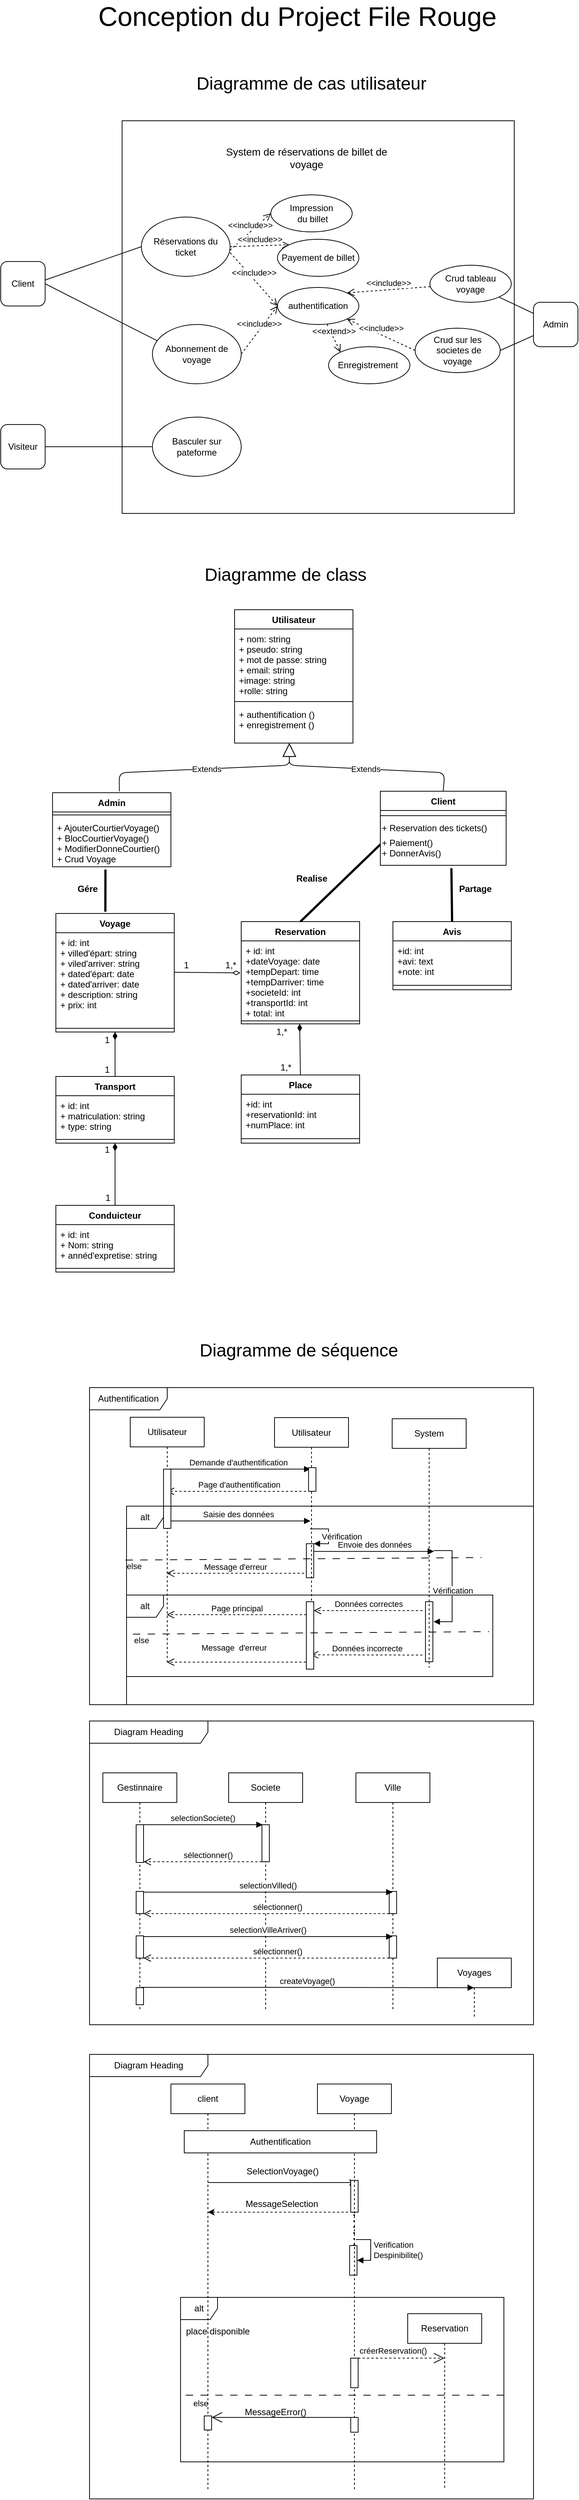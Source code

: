 <mxfile version="21.1.7" type="device">
  <diagram id="vD4YXvlGQnC4rVhfJNM1" name="Page-1">
    <mxGraphModel dx="934" dy="644" grid="1" gridSize="10" guides="1" tooltips="1" connect="1" arrows="1" fold="1" page="1" pageScale="1" pageWidth="827" pageHeight="1169" math="0" shadow="0">
      <root>
        <mxCell id="0" />
        <mxCell id="1" parent="0" />
        <mxCell id="p72SbJASozORFdpJKspv-1" value="" style="whiteSpace=wrap;html=1;aspect=fixed;" parent="1" vertex="1">
          <mxGeometry x="184" y="200" width="530" height="530" as="geometry" />
        </mxCell>
        <mxCell id="p72SbJASozORFdpJKspv-2" value="&lt;font style=&quot;font-size: 14px&quot;&gt;System de réservations de billet de voyage&lt;/font&gt;" style="text;html=1;strokeColor=none;fillColor=none;align=center;verticalAlign=middle;whiteSpace=wrap;rounded=0;" parent="1" vertex="1">
          <mxGeometry x="311.5" y="240" width="243" height="20" as="geometry" />
        </mxCell>
        <mxCell id="p72SbJASozORFdpJKspv-3" value="Client" style="rounded=1;whiteSpace=wrap;html=1;" parent="1" vertex="1">
          <mxGeometry x="20" y="390" width="60" height="60" as="geometry" />
        </mxCell>
        <mxCell id="p72SbJASozORFdpJKspv-6" value="" style="endArrow=none;html=1;entryX=0;entryY=0.5;entryDx=0;entryDy=0;" parent="1" target="p72SbJASozORFdpJKspv-10" edge="1">
          <mxGeometry width="50" height="50" relative="1" as="geometry">
            <mxPoint x="80" y="415" as="sourcePoint" />
            <mxPoint x="220" y="375" as="targetPoint" />
          </mxGeometry>
        </mxCell>
        <mxCell id="p72SbJASozORFdpJKspv-8" value="" style="endArrow=none;html=1;entryX=0.066;entryY=0.283;entryDx=0;entryDy=0;entryPerimeter=0;" parent="1" target="p72SbJASozORFdpJKspv-12" edge="1">
          <mxGeometry width="50" height="50" relative="1" as="geometry">
            <mxPoint x="80" y="420" as="sourcePoint" />
            <mxPoint x="220" y="605" as="targetPoint" />
          </mxGeometry>
        </mxCell>
        <mxCell id="p72SbJASozORFdpJKspv-10" value="Réservations du ticket" style="ellipse;whiteSpace=wrap;html=1;" parent="1" vertex="1">
          <mxGeometry x="210" y="330" width="120" height="80" as="geometry" />
        </mxCell>
        <mxCell id="p72SbJASozORFdpJKspv-12" value="Abonnement de voyage" style="ellipse;whiteSpace=wrap;html=1;" parent="1" vertex="1">
          <mxGeometry x="225" y="475" width="120" height="80" as="geometry" />
        </mxCell>
        <mxCell id="p72SbJASozORFdpJKspv-17" value="Impression&lt;br&gt;&amp;nbsp;du billet" style="ellipse;whiteSpace=wrap;html=1;" parent="1" vertex="1">
          <mxGeometry x="385" y="300" width="110" height="50" as="geometry" />
        </mxCell>
        <mxCell id="p72SbJASozORFdpJKspv-18" value="authentification" style="ellipse;whiteSpace=wrap;html=1;" parent="1" vertex="1">
          <mxGeometry x="394" y="425.0" width="110" height="50" as="geometry" />
        </mxCell>
        <mxCell id="p72SbJASozORFdpJKspv-20" value="Payement de billet" style="ellipse;whiteSpace=wrap;html=1;" parent="1" vertex="1">
          <mxGeometry x="394" y="360" width="110" height="50" as="geometry" />
        </mxCell>
        <mxCell id="p72SbJASozORFdpJKspv-21" value="&amp;lt;&amp;lt;include&amp;gt;&amp;gt;" style="html=1;verticalAlign=bottom;endArrow=open;dashed=1;endSize=8;entryX=0;entryY=0.5;entryDx=0;entryDy=0;exitX=0.998;exitY=0.561;exitDx=0;exitDy=0;exitPerimeter=0;" parent="1" source="p72SbJASozORFdpJKspv-10" target="p72SbJASozORFdpJKspv-17" edge="1">
          <mxGeometry relative="1" as="geometry">
            <mxPoint x="350" y="380" as="sourcePoint" />
            <mxPoint x="471.65" y="380.3" as="targetPoint" />
            <Array as="points" />
          </mxGeometry>
        </mxCell>
        <mxCell id="p72SbJASozORFdpJKspv-22" value="&amp;lt;&amp;lt;include&amp;gt;&amp;gt;" style="html=1;verticalAlign=bottom;endArrow=open;dashed=1;endSize=8;entryX=0;entryY=0;entryDx=0;entryDy=0;exitX=1;exitY=0.5;exitDx=0;exitDy=0;" parent="1" source="p72SbJASozORFdpJKspv-10" target="p72SbJASozORFdpJKspv-20" edge="1">
          <mxGeometry relative="1" as="geometry">
            <mxPoint x="360" y="390" as="sourcePoint" />
            <mxPoint x="481.65" y="390.3" as="targetPoint" />
            <Array as="points" />
          </mxGeometry>
        </mxCell>
        <mxCell id="p72SbJASozORFdpJKspv-25" value="Utilisateur" style="swimlane;fontStyle=1;align=center;verticalAlign=top;childLayout=stackLayout;horizontal=1;startSize=26;horizontalStack=0;resizeParent=1;resizeParentMax=0;resizeLast=0;collapsible=1;marginBottom=0;" parent="1" vertex="1">
          <mxGeometry x="336" y="860" width="160" height="180" as="geometry" />
        </mxCell>
        <mxCell id="p72SbJASozORFdpJKspv-26" value="+ nom: string&#xa;+ pseudo: string&#xa;+ mot de passe: string&#xa;+ email: string&#xa;+image: string&#xa;+rolle: string&#xa;" style="text;strokeColor=none;fillColor=none;align=left;verticalAlign=top;spacingLeft=4;spacingRight=4;overflow=hidden;rotatable=0;points=[[0,0.5],[1,0.5]];portConstraint=eastwest;" parent="p72SbJASozORFdpJKspv-25" vertex="1">
          <mxGeometry y="26" width="160" height="94" as="geometry" />
        </mxCell>
        <mxCell id="p72SbJASozORFdpJKspv-27" value="" style="line;strokeWidth=1;fillColor=none;align=left;verticalAlign=middle;spacingTop=-1;spacingLeft=3;spacingRight=3;rotatable=0;labelPosition=right;points=[];portConstraint=eastwest;" parent="p72SbJASozORFdpJKspv-25" vertex="1">
          <mxGeometry y="120" width="160" height="8" as="geometry" />
        </mxCell>
        <mxCell id="p72SbJASozORFdpJKspv-28" value="+ authentification ()&#xa;+ enregistrement ()" style="text;strokeColor=none;fillColor=none;align=left;verticalAlign=top;spacingLeft=4;spacingRight=4;overflow=hidden;rotatable=0;points=[[0,0.5],[1,0.5]];portConstraint=eastwest;" parent="p72SbJASozORFdpJKspv-25" vertex="1">
          <mxGeometry y="128" width="160" height="52" as="geometry" />
        </mxCell>
        <mxCell id="p72SbJASozORFdpJKspv-31" value="Client" style="swimlane;fontStyle=1;align=center;verticalAlign=top;childLayout=stackLayout;horizontal=1;startSize=26;horizontalStack=0;resizeParent=1;resizeParentMax=0;resizeLast=0;collapsible=1;marginBottom=0;" parent="1" vertex="1">
          <mxGeometry x="533" y="1105" width="170" height="100" as="geometry" />
        </mxCell>
        <mxCell id="p72SbJASozORFdpJKspv-33" value="" style="line;strokeWidth=1;fillColor=none;align=left;verticalAlign=middle;spacingTop=-1;spacingLeft=3;spacingRight=3;rotatable=0;labelPosition=right;points=[];portConstraint=eastwest;" parent="p72SbJASozORFdpJKspv-31" vertex="1">
          <mxGeometry y="26" width="170" height="14" as="geometry" />
        </mxCell>
        <mxCell id="p72SbJASozORFdpJKspv-34" value="+ Reservation des tickets()" style="text;html=1;resizable=0;points=[];autosize=1;align=left;verticalAlign=top;spacingTop=-4;" parent="p72SbJASozORFdpJKspv-31" vertex="1">
          <mxGeometry y="40" width="170" height="20" as="geometry" />
        </mxCell>
        <mxCell id="p72SbJASozORFdpJKspv-35" value="+ Paiement()&lt;br&gt;+ DonnerAvis()" style="text;html=1;resizable=0;points=[];autosize=1;align=left;verticalAlign=top;spacingTop=-4;" parent="p72SbJASozORFdpJKspv-31" vertex="1">
          <mxGeometry y="60" width="170" height="40" as="geometry" />
        </mxCell>
        <mxCell id="p72SbJASozORFdpJKspv-36" value="Extends" style="endArrow=block;endSize=16;endFill=0;html=1;exitX=0.5;exitY=0;exitDx=0;exitDy=0;" parent="1" source="p72SbJASozORFdpJKspv-31" edge="1">
          <mxGeometry width="160" relative="1" as="geometry">
            <mxPoint x="486.5" y="1080" as="sourcePoint" />
            <mxPoint x="410" y="1040" as="targetPoint" />
            <Array as="points">
              <mxPoint x="620" y="1080" />
              <mxPoint x="410" y="1070" />
            </Array>
          </mxGeometry>
        </mxCell>
        <mxCell id="p72SbJASozORFdpJKspv-39" value="Admin" style="swimlane;fontStyle=1;align=center;verticalAlign=top;childLayout=stackLayout;horizontal=1;startSize=26;horizontalStack=0;resizeParent=1;resizeParentMax=0;resizeLast=0;collapsible=1;marginBottom=0;" parent="1" vertex="1">
          <mxGeometry x="90" y="1107" width="160" height="100" as="geometry" />
        </mxCell>
        <mxCell id="p72SbJASozORFdpJKspv-40" value="" style="line;strokeWidth=1;fillColor=none;align=left;verticalAlign=middle;spacingTop=-1;spacingLeft=3;spacingRight=3;rotatable=0;labelPosition=right;points=[];portConstraint=eastwest;" parent="p72SbJASozORFdpJKspv-39" vertex="1">
          <mxGeometry y="26" width="160" height="8" as="geometry" />
        </mxCell>
        <mxCell id="p72SbJASozORFdpJKspv-41" value="+ AjouterCourtierVoyage()&#xa;+ BlocCourtierVoyage()&#xa;+ ModifierDonneCourtier()&#xa;+ Crud Voyage" style="text;strokeColor=none;fillColor=none;align=left;verticalAlign=top;spacingLeft=4;spacingRight=4;overflow=hidden;rotatable=0;points=[[0,0.5],[1,0.5]];portConstraint=eastwest;" parent="p72SbJASozORFdpJKspv-39" vertex="1">
          <mxGeometry y="34" width="160" height="66" as="geometry" />
        </mxCell>
        <mxCell id="p72SbJASozORFdpJKspv-42" value="Voyage" style="swimlane;fontStyle=1;align=center;verticalAlign=top;childLayout=stackLayout;horizontal=1;startSize=26;horizontalStack=0;resizeParent=1;resizeParentMax=0;resizeLast=0;collapsible=1;marginBottom=0;" parent="1" vertex="1">
          <mxGeometry x="94.5" y="1269.997" width="160" height="160" as="geometry" />
        </mxCell>
        <mxCell id="p72SbJASozORFdpJKspv-43" value="+ id: int&#xa;+ villed&#39;épart: string&#xa;+ viled&#39;arriver: string&#xa;+ dated&#39;épart: date&#xa;+ dated&#39;arriver: date&#xa;+ description: string&#xa;+ prix: int" style="text;strokeColor=none;fillColor=none;align=left;verticalAlign=top;spacingLeft=4;spacingRight=4;overflow=hidden;rotatable=0;points=[[0,0.5],[1,0.5]];portConstraint=eastwest;" parent="p72SbJASozORFdpJKspv-42" vertex="1">
          <mxGeometry y="26" width="160" height="124" as="geometry" />
        </mxCell>
        <mxCell id="p72SbJASozORFdpJKspv-44" value="" style="line;strokeWidth=1;fillColor=none;align=left;verticalAlign=middle;spacingTop=-1;spacingLeft=3;spacingRight=3;rotatable=0;labelPosition=right;points=[];portConstraint=eastwest;" parent="p72SbJASozORFdpJKspv-42" vertex="1">
          <mxGeometry y="150" width="160" height="10" as="geometry" />
        </mxCell>
        <mxCell id="p72SbJASozORFdpJKspv-46" value="Extends" style="endArrow=block;endSize=16;endFill=0;html=1;exitX=0.565;exitY=-0.017;exitDx=0;exitDy=0;exitPerimeter=0;" parent="1" source="p72SbJASozORFdpJKspv-39" edge="1">
          <mxGeometry width="160" relative="1" as="geometry">
            <mxPoint x="210" y="1109" as="sourcePoint" />
            <mxPoint x="410" y="1040" as="targetPoint" />
            <Array as="points">
              <mxPoint x="180" y="1080" />
              <mxPoint x="410" y="1070" />
            </Array>
          </mxGeometry>
        </mxCell>
        <mxCell id="p72SbJASozORFdpJKspv-55" value="Place" style="swimlane;fontStyle=1;align=center;verticalAlign=top;childLayout=stackLayout;horizontal=1;startSize=26;horizontalStack=0;resizeParent=1;resizeParentMax=0;resizeLast=0;collapsible=1;marginBottom=0;" parent="1" vertex="1">
          <mxGeometry x="345" y="1488" width="160" height="92" as="geometry" />
        </mxCell>
        <mxCell id="p72SbJASozORFdpJKspv-56" value="+id: int &#xa;+reservationId: int&#xa;+numPlace: int" style="text;strokeColor=none;fillColor=none;align=left;verticalAlign=top;spacingLeft=4;spacingRight=4;overflow=hidden;rotatable=0;points=[[0,0.5],[1,0.5]];portConstraint=eastwest;" parent="p72SbJASozORFdpJKspv-55" vertex="1">
          <mxGeometry y="26" width="160" height="54" as="geometry" />
        </mxCell>
        <mxCell id="p72SbJASozORFdpJKspv-57" value="" style="line;strokeWidth=1;fillColor=none;align=left;verticalAlign=middle;spacingTop=-1;spacingLeft=3;spacingRight=3;rotatable=0;labelPosition=right;points=[];portConstraint=eastwest;" parent="p72SbJASozORFdpJKspv-55" vertex="1">
          <mxGeometry y="80" width="160" height="12" as="geometry" />
        </mxCell>
        <mxCell id="p72SbJASozORFdpJKspv-59" value="Transport" style="swimlane;fontStyle=1;align=center;verticalAlign=top;childLayout=stackLayout;horizontal=1;startSize=26;horizontalStack=0;resizeParent=1;resizeParentMax=0;resizeLast=0;collapsible=1;marginBottom=0;" parent="1" vertex="1">
          <mxGeometry x="94.5" y="1489.997" width="160" height="90" as="geometry" />
        </mxCell>
        <mxCell id="p72SbJASozORFdpJKspv-60" value="+ id: int&#xa;+ matriculation: string&#xa;+ type: string" style="text;strokeColor=none;fillColor=none;align=left;verticalAlign=top;spacingLeft=4;spacingRight=4;overflow=hidden;rotatable=0;points=[[0,0.5],[1,0.5]];portConstraint=eastwest;" parent="p72SbJASozORFdpJKspv-59" vertex="1">
          <mxGeometry y="26" width="160" height="54" as="geometry" />
        </mxCell>
        <mxCell id="p72SbJASozORFdpJKspv-61" value="" style="line;strokeWidth=1;fillColor=none;align=left;verticalAlign=middle;spacingTop=-1;spacingLeft=3;spacingRight=3;rotatable=0;labelPosition=right;points=[];portConstraint=eastwest;" parent="p72SbJASozORFdpJKspv-59" vertex="1">
          <mxGeometry y="80" width="160" height="10" as="geometry" />
        </mxCell>
        <mxCell id="p72SbJASozORFdpJKspv-63" value="Conduicteur" style="swimlane;fontStyle=1;align=center;verticalAlign=top;childLayout=stackLayout;horizontal=1;startSize=26;horizontalStack=0;resizeParent=1;resizeParentMax=0;resizeLast=0;collapsible=1;marginBottom=0;" parent="1" vertex="1">
          <mxGeometry x="94.5" y="1663.997" width="160" height="90" as="geometry" />
        </mxCell>
        <mxCell id="p72SbJASozORFdpJKspv-64" value="+ id: int&#xa;+ Nom: string&#xa;+ annéd&#39;expretise: string" style="text;strokeColor=none;fillColor=none;align=left;verticalAlign=top;spacingLeft=4;spacingRight=4;overflow=hidden;rotatable=0;points=[[0,0.5],[1,0.5]];portConstraint=eastwest;" parent="p72SbJASozORFdpJKspv-63" vertex="1">
          <mxGeometry y="26" width="160" height="54" as="geometry" />
        </mxCell>
        <mxCell id="p72SbJASozORFdpJKspv-65" value="" style="line;strokeWidth=1;fillColor=none;align=left;verticalAlign=middle;spacingTop=-1;spacingLeft=3;spacingRight=3;rotatable=0;labelPosition=right;points=[];portConstraint=eastwest;" parent="p72SbJASozORFdpJKspv-63" vertex="1">
          <mxGeometry y="80" width="160" height="10" as="geometry" />
        </mxCell>
        <mxCell id="p72SbJASozORFdpJKspv-81" value="Demande d&#39;authentification" style="html=1;verticalAlign=bottom;endArrow=block;" parent="1" edge="1">
          <mxGeometry width="80" relative="1" as="geometry">
            <mxPoint x="244.324" y="2020" as="sourcePoint" />
            <mxPoint x="438.5" y="2020" as="targetPoint" />
          </mxGeometry>
        </mxCell>
        <mxCell id="p72SbJASozORFdpJKspv-82" value="Page d&#39;authentification" style="html=1;verticalAlign=bottom;endArrow=open;dashed=1;endSize=8;" parent="1" edge="1">
          <mxGeometry relative="1" as="geometry">
            <mxPoint x="438.5" y="2050" as="sourcePoint" />
            <mxPoint x="244.324" y="2050" as="targetPoint" />
          </mxGeometry>
        </mxCell>
        <mxCell id="p72SbJASozORFdpJKspv-83" value="Saisie des données" style="html=1;verticalAlign=bottom;endArrow=block;" parent="1" edge="1">
          <mxGeometry width="80" relative="1" as="geometry">
            <mxPoint x="244.324" y="2090" as="sourcePoint" />
            <mxPoint x="438.5" y="2090" as="targetPoint" />
          </mxGeometry>
        </mxCell>
        <mxCell id="p72SbJASozORFdpJKspv-84" value="" style="html=1;points=[];perimeter=orthogonalPerimeter;" parent="1" vertex="1">
          <mxGeometry x="433" y="2120.667" width="10" height="46" as="geometry" />
        </mxCell>
        <mxCell id="p72SbJASozORFdpJKspv-85" value="Vérification" style="edgeStyle=orthogonalEdgeStyle;html=1;align=left;spacingLeft=2;endArrow=block;rounded=0;entryX=1;entryY=0;" parent="1" target="p72SbJASozORFdpJKspv-84" edge="1">
          <mxGeometry x="0.077" y="-13" relative="1" as="geometry">
            <mxPoint x="438" y="2100.667" as="sourcePoint" />
            <Array as="points">
              <mxPoint x="463" y="2100.667" />
            </Array>
            <mxPoint as="offset" />
          </mxGeometry>
        </mxCell>
        <mxCell id="p72SbJASozORFdpJKspv-86" value="Message d&#39;erreur" style="html=1;verticalAlign=bottom;endArrow=open;dashed=1;endSize=8;" parent="1" edge="1">
          <mxGeometry relative="1" as="geometry">
            <mxPoint x="430" y="2160.667" as="sourcePoint" />
            <mxPoint x="244.324" y="2160.667" as="targetPoint" />
            <Array as="points" />
          </mxGeometry>
        </mxCell>
        <mxCell id="p72SbJASozORFdpJKspv-87" value="Envoie des données" style="html=1;verticalAlign=bottom;endArrow=block;exitX=1;exitY=0.385;exitDx=0;exitDy=0;exitPerimeter=0;" parent="1" edge="1">
          <mxGeometry width="80" relative="1" as="geometry">
            <mxPoint x="443" y="2131.067" as="sourcePoint" />
            <mxPoint x="605.5" y="2131.067" as="targetPoint" />
          </mxGeometry>
        </mxCell>
        <mxCell id="p72SbJASozORFdpJKspv-88" value="" style="html=1;points=[];perimeter=orthogonalPerimeter;" parent="1" vertex="1">
          <mxGeometry x="594" y="2199" width="10" height="81" as="geometry" />
        </mxCell>
        <mxCell id="p72SbJASozORFdpJKspv-89" value="Vérification" style="edgeStyle=orthogonalEdgeStyle;html=1;align=left;spacingLeft=2;endArrow=block;rounded=0;" parent="1" edge="1">
          <mxGeometry x="0.077" y="-30" relative="1" as="geometry">
            <mxPoint x="605" y="2130" as="sourcePoint" />
            <Array as="points">
              <mxPoint x="630" y="2130" />
              <mxPoint x="630" y="2226" />
            </Array>
            <mxPoint as="offset" />
            <mxPoint x="605" y="2226" as="targetPoint" />
          </mxGeometry>
        </mxCell>
        <mxCell id="p72SbJASozORFdpJKspv-90" value="Données correctes" style="html=1;verticalAlign=bottom;endArrow=open;dashed=1;endSize=8;" parent="1" edge="1">
          <mxGeometry relative="1" as="geometry">
            <mxPoint x="590" y="2211" as="sourcePoint" />
            <mxPoint x="443" y="2211" as="targetPoint" />
          </mxGeometry>
        </mxCell>
        <mxCell id="p72SbJASozORFdpJKspv-91" value="Page principal" style="html=1;verticalAlign=bottom;endArrow=open;dashed=1;endSize=8;" parent="1" edge="1" source="jwdaR9t417vE0gPBqMEC-103">
          <mxGeometry relative="1" as="geometry">
            <mxPoint x="432.5" y="2171.667" as="sourcePoint" />
            <mxPoint x="244.324" y="2216.5" as="targetPoint" />
          </mxGeometry>
        </mxCell>
        <mxCell id="p72SbJASozORFdpJKspv-92" value="Données incorrecte&lt;span style=&quot;font-family: &amp;#34;helvetica&amp;#34; , &amp;#34;arial&amp;#34; , sans-serif ; font-size: 0px ; background-color: rgb(248 , 249 , 250)&quot;&gt;%3CmxGraphModel%3E%3Croot%3E%3CmxCell%20id%3D%220%22%2F%3E%3CmxCell%20id%3D%221%22%20parent%3D%220%22%2F%3E%3CmxCell%20id%3D%222%22%20value%3D%22Page%20principal%22%20style%3D%22html%3D1%3BverticalAlign%3Dbottom%3BendArrow%3Dopen%3Bdashed%3D1%3BendSize%3D8%3B%22%20edge%3D%221%22%20parent%3D%221%22%3E%3CmxGeometry%20relative%3D%221%22%20as%3D%22geometry%22%3E%3CmxPoint%20x%3D%22592.5%22%20y%3D%222041%22%20as%3D%22sourcePoint%22%2F%3E%3CmxPoint%20x%3D%22423%22%20y%3D%222041%22%20as%3D%22targetPoint%22%2F%3E%3C%2FmxGeometry%3E%3C%2FmxCell%3E%3C%2Froot%3E%3C%2FmxGraphModel%3E&lt;/span&gt;" style="html=1;verticalAlign=bottom;endArrow=open;dashed=1;endSize=8;" parent="1" edge="1">
          <mxGeometry relative="1" as="geometry">
            <mxPoint x="590" y="2271" as="sourcePoint" />
            <mxPoint x="439" y="2270.667" as="targetPoint" />
          </mxGeometry>
        </mxCell>
        <mxCell id="p72SbJASozORFdpJKspv-93" value="Message&amp;nbsp; d&#39;erreur" style="html=1;verticalAlign=bottom;endArrow=open;dashed=1;endSize=8;" parent="1" edge="1">
          <mxGeometry x="0.064" y="-11" relative="1" as="geometry">
            <mxPoint x="438.5" y="2280.5" as="sourcePoint" />
            <mxPoint x="244.324" y="2280.5" as="targetPoint" />
            <mxPoint as="offset" />
          </mxGeometry>
        </mxCell>
        <mxCell id="p72SbJASozORFdpJKspv-96" value="&lt;span style=&quot;font-size: 24px&quot;&gt;Diagramme de séquence&lt;/span&gt;" style="text;html=1;strokeColor=none;fillColor=none;align=center;verticalAlign=middle;whiteSpace=wrap;rounded=0;" parent="1" vertex="1">
          <mxGeometry x="273" y="1850" width="300" height="20" as="geometry" />
        </mxCell>
        <mxCell id="p72SbJASozORFdpJKspv-220" value="&lt;span style=&quot;font-size: 24px&quot;&gt;Diagramme de class&lt;/span&gt;" style="text;html=1;strokeColor=none;fillColor=none;align=center;verticalAlign=middle;whiteSpace=wrap;rounded=0;" parent="1" vertex="1">
          <mxGeometry x="254.5" y="803" width="300" height="20" as="geometry" />
        </mxCell>
        <mxCell id="L2QVv0jPvLCcrcslIaLG-2" value="Admin" style="rounded=1;whiteSpace=wrap;html=1;" parent="1" vertex="1">
          <mxGeometry x="740" y="445" width="60" height="60" as="geometry" />
        </mxCell>
        <mxCell id="L2QVv0jPvLCcrcslIaLG-3" value="Crud tableau voyage" style="ellipse;whiteSpace=wrap;html=1;" parent="1" vertex="1">
          <mxGeometry x="600" y="395.0" width="110" height="50" as="geometry" />
        </mxCell>
        <mxCell id="L2QVv0jPvLCcrcslIaLG-4" value="&lt;font style=&quot;font-size: 36px&quot;&gt;&amp;nbsp;Conception du Project File Rouge&lt;/font&gt;" style="text;html=1;strokeColor=none;fillColor=none;align=center;verticalAlign=middle;whiteSpace=wrap;rounded=0;" parent="1" vertex="1">
          <mxGeometry x="76" y="49" width="680" height="20" as="geometry" />
        </mxCell>
        <mxCell id="L2QVv0jPvLCcrcslIaLG-5" value="&amp;lt;&amp;lt;include&amp;gt;&amp;gt;" style="html=1;verticalAlign=bottom;endArrow=open;dashed=1;endSize=8;entryX=0;entryY=0.5;entryDx=0;entryDy=0;exitX=1;exitY=0.6;exitDx=0;exitDy=0;exitPerimeter=0;" parent="1" source="p72SbJASozORFdpJKspv-10" target="p72SbJASozORFdpJKspv-18" edge="1">
          <mxGeometry relative="1" as="geometry">
            <mxPoint x="350" y="499.96" as="sourcePoint" />
            <mxPoint x="551.65" y="470.26" as="targetPoint" />
            <Array as="points" />
          </mxGeometry>
        </mxCell>
        <mxCell id="L2QVv0jPvLCcrcslIaLG-7" value="&amp;lt;&amp;lt;include&amp;gt;&amp;gt;" style="html=1;verticalAlign=bottom;endArrow=open;dashed=1;endSize=8;entryX=0;entryY=0.5;entryDx=0;entryDy=0;exitX=1;exitY=0.5;exitDx=0;exitDy=0;" parent="1" source="p72SbJASozORFdpJKspv-12" target="p72SbJASozORFdpJKspv-18" edge="1">
          <mxGeometry relative="1" as="geometry">
            <mxPoint x="350" y="499.96" as="sourcePoint" />
            <mxPoint x="572.65" y="440.26" as="targetPoint" />
            <Array as="points" />
          </mxGeometry>
        </mxCell>
        <mxCell id="L2QVv0jPvLCcrcslIaLG-9" value="" style="endArrow=none;html=1;entryX=0;entryY=0.25;entryDx=0;entryDy=0;" parent="1" source="L2QVv0jPvLCcrcslIaLG-3" target="L2QVv0jPvLCcrcslIaLG-2" edge="1">
          <mxGeometry width="50" height="50" relative="1" as="geometry">
            <mxPoint x="660" y="550" as="sourcePoint" />
            <mxPoint x="745.34" y="468.02" as="targetPoint" />
          </mxGeometry>
        </mxCell>
        <mxCell id="L2QVv0jPvLCcrcslIaLG-10" value="&amp;lt;&amp;lt;include&amp;gt;&amp;gt;" style="html=1;verticalAlign=bottom;endArrow=open;dashed=1;endSize=8;entryX=1;entryY=0;entryDx=0;entryDy=0;" parent="1" source="L2QVv0jPvLCcrcslIaLG-3" target="p72SbJASozORFdpJKspv-18" edge="1">
          <mxGeometry relative="1" as="geometry">
            <mxPoint x="362.64" y="709.36" as="sourcePoint" />
            <mxPoint x="570" y="450" as="targetPoint" />
            <Array as="points" />
          </mxGeometry>
        </mxCell>
        <mxCell id="L2QVv0jPvLCcrcslIaLG-11" value="&lt;font style=&quot;font-size: 24px&quot;&gt;Diagramme de cas utilisateur&lt;/font&gt;" style="text;html=1;strokeColor=none;fillColor=none;align=center;verticalAlign=middle;whiteSpace=wrap;rounded=0;" parent="1" vertex="1">
          <mxGeometry x="263" y="140" width="354" height="20" as="geometry" />
        </mxCell>
        <mxCell id="L2QVv0jPvLCcrcslIaLG-13" value="1" style="text;html=1;strokeColor=none;fillColor=none;align=center;verticalAlign=middle;whiteSpace=wrap;rounded=0;" parent="1" vertex="1">
          <mxGeometry x="160" y="1644" width="10" height="20" as="geometry" />
        </mxCell>
        <mxCell id="L2QVv0jPvLCcrcslIaLG-14" value="1,*" style="text;html=1;strokeColor=none;fillColor=none;align=center;verticalAlign=middle;whiteSpace=wrap;rounded=0;" parent="1" vertex="1">
          <mxGeometry x="394" y="1468" width="23" height="20" as="geometry" />
        </mxCell>
        <mxCell id="L2QVv0jPvLCcrcslIaLG-27" value="1,*" style="text;html=1;strokeColor=none;fillColor=none;align=center;verticalAlign=middle;whiteSpace=wrap;rounded=0;" parent="1" vertex="1">
          <mxGeometry x="386" y="1420" width="28" height="20" as="geometry" />
        </mxCell>
        <mxCell id="lHoa_XeJjpNChLUgxKGb-3" value="Reservation" style="swimlane;fontStyle=1;align=center;verticalAlign=top;childLayout=stackLayout;horizontal=1;startSize=26;horizontalStack=0;resizeParent=1;resizeParentMax=0;resizeLast=0;collapsible=1;marginBottom=0;" parent="1" vertex="1">
          <mxGeometry x="345" y="1281" width="160" height="138" as="geometry" />
        </mxCell>
        <mxCell id="lHoa_XeJjpNChLUgxKGb-4" value="+ id: int&#xa;+dateVoyage: date&#xa;+tempDepart: time&#xa;+tempDarriver: time&#xa;+societeId: int&#xa;+transportId: int&#xa;+ total: int&#xa;" style="text;strokeColor=none;fillColor=none;align=left;verticalAlign=top;spacingLeft=4;spacingRight=4;overflow=hidden;rotatable=0;points=[[0,0.5],[1,0.5]];portConstraint=eastwest;" parent="lHoa_XeJjpNChLUgxKGb-3" vertex="1">
          <mxGeometry y="26" width="160" height="104" as="geometry" />
        </mxCell>
        <mxCell id="lHoa_XeJjpNChLUgxKGb-5" value="" style="line;strokeWidth=1;fillColor=none;align=left;verticalAlign=middle;spacingTop=-1;spacingLeft=3;spacingRight=3;rotatable=0;labelPosition=right;points=[];portConstraint=eastwest;" parent="lHoa_XeJjpNChLUgxKGb-3" vertex="1">
          <mxGeometry y="130" width="160" height="8" as="geometry" />
        </mxCell>
        <mxCell id="J45KYEmB2-vXss5yR9Em-1" value="Visiteur" style="rounded=1;whiteSpace=wrap;html=1;" parent="1" vertex="1">
          <mxGeometry x="20" y="610" width="60" height="60" as="geometry" />
        </mxCell>
        <mxCell id="J45KYEmB2-vXss5yR9Em-2" value="Basculer sur pateforme" style="ellipse;whiteSpace=wrap;html=1;" parent="1" vertex="1">
          <mxGeometry x="225" y="600" width="120" height="80" as="geometry" />
        </mxCell>
        <mxCell id="J45KYEmB2-vXss5yR9Em-3" value="" style="endArrow=none;html=1;rounded=0;" parent="1" target="J45KYEmB2-vXss5yR9Em-2" edge="1">
          <mxGeometry width="50" height="50" relative="1" as="geometry">
            <mxPoint x="80" y="640" as="sourcePoint" />
            <mxPoint x="130" y="590" as="targetPoint" />
          </mxGeometry>
        </mxCell>
        <mxCell id="J45KYEmB2-vXss5yR9Em-4" value="Enregistrement&amp;nbsp;" style="ellipse;whiteSpace=wrap;html=1;" parent="1" vertex="1">
          <mxGeometry x="463" y="505.0" width="110" height="50" as="geometry" />
        </mxCell>
        <mxCell id="J45KYEmB2-vXss5yR9Em-5" value="&amp;lt;&amp;lt;extend&amp;gt;&amp;gt;" style="html=1;verticalAlign=bottom;endArrow=open;dashed=1;endSize=8;entryX=0;entryY=0;entryDx=0;entryDy=0;" parent="1" source="p72SbJASozORFdpJKspv-18" target="J45KYEmB2-vXss5yR9Em-4" edge="1">
          <mxGeometry relative="1" as="geometry">
            <mxPoint x="355" y="525" as="sourcePoint" />
            <mxPoint x="620" y="330" as="targetPoint" />
            <Array as="points" />
          </mxGeometry>
        </mxCell>
        <mxCell id="J45KYEmB2-vXss5yR9Em-6" value="Crud sur les&lt;br&gt;&amp;nbsp;societes de &lt;br&gt;voyage" style="ellipse;whiteSpace=wrap;html=1;" parent="1" vertex="1">
          <mxGeometry x="580" y="480" width="115" height="60" as="geometry" />
        </mxCell>
        <mxCell id="J45KYEmB2-vXss5yR9Em-8" value="" style="endArrow=none;html=1;rounded=0;entryX=0;entryY=0.75;entryDx=0;entryDy=0;exitX=1;exitY=0.5;exitDx=0;exitDy=0;" parent="1" source="J45KYEmB2-vXss5yR9Em-6" target="L2QVv0jPvLCcrcslIaLG-2" edge="1">
          <mxGeometry width="50" height="50" relative="1" as="geometry">
            <mxPoint x="690" y="520" as="sourcePoint" />
            <mxPoint x="740" y="470" as="targetPoint" />
          </mxGeometry>
        </mxCell>
        <mxCell id="J45KYEmB2-vXss5yR9Em-9" value="&amp;lt;&amp;lt;include&amp;gt;&amp;gt;" style="html=1;verticalAlign=bottom;endArrow=open;dashed=1;endSize=8;entryX=1;entryY=1;entryDx=0;entryDy=0;exitX=0;exitY=0.5;exitDx=0;exitDy=0;" parent="1" source="J45KYEmB2-vXss5yR9Em-6" target="p72SbJASozORFdpJKspv-18" edge="1">
          <mxGeometry relative="1" as="geometry">
            <mxPoint x="612" y="436" as="sourcePoint" />
            <mxPoint x="562" y="442" as="targetPoint" />
            <Array as="points" />
          </mxGeometry>
        </mxCell>
        <mxCell id="J45KYEmB2-vXss5yR9Em-16" value="Avis" style="swimlane;fontStyle=1;align=center;verticalAlign=top;childLayout=stackLayout;horizontal=1;startSize=26;horizontalStack=0;resizeParent=1;resizeParentMax=0;resizeLast=0;collapsible=1;marginBottom=0;" parent="1" vertex="1">
          <mxGeometry x="550" y="1281" width="160" height="92" as="geometry" />
        </mxCell>
        <mxCell id="J45KYEmB2-vXss5yR9Em-17" value="+id: int &#xa;+avi: text&#xa;+note: int" style="text;strokeColor=none;fillColor=none;align=left;verticalAlign=top;spacingLeft=4;spacingRight=4;overflow=hidden;rotatable=0;points=[[0,0.5],[1,0.5]];portConstraint=eastwest;" parent="J45KYEmB2-vXss5yR9Em-16" vertex="1">
          <mxGeometry y="26" width="160" height="54" as="geometry" />
        </mxCell>
        <mxCell id="J45KYEmB2-vXss5yR9Em-18" value="" style="line;strokeWidth=1;fillColor=none;align=left;verticalAlign=middle;spacingTop=-1;spacingLeft=3;spacingRight=3;rotatable=0;labelPosition=right;points=[];portConstraint=eastwest;" parent="J45KYEmB2-vXss5yR9Em-16" vertex="1">
          <mxGeometry y="80" width="160" height="12" as="geometry" />
        </mxCell>
        <mxCell id="jwdaR9t417vE0gPBqMEC-4" value="" style="endArrow=classic;html=1;rounded=0;" edge="1" parent="1">
          <mxGeometry width="50" height="50" relative="1" as="geometry">
            <mxPoint x="300" y="2983" as="sourcePoint" />
            <mxPoint x="500" y="2983" as="targetPoint" />
          </mxGeometry>
        </mxCell>
        <mxCell id="jwdaR9t417vE0gPBqMEC-5" value="SelectionVoyage()" style="text;html=1;strokeColor=none;fillColor=none;align=center;verticalAlign=middle;whiteSpace=wrap;rounded=0;" vertex="1" parent="1">
          <mxGeometry x="371" y="2953" width="60" height="30" as="geometry" />
        </mxCell>
        <mxCell id="jwdaR9t417vE0gPBqMEC-7" value="" style="endArrow=none;dashed=1;html=1;dashPattern=1 3;strokeWidth=2;rounded=0;" edge="1" parent="1" source="jwdaR9t417vE0gPBqMEC-15" target="jwdaR9t417vE0gPBqMEC-6">
          <mxGeometry width="50" height="50" relative="1" as="geometry">
            <mxPoint x="499" y="3284.333" as="sourcePoint" />
            <mxPoint x="499" y="2903" as="targetPoint" />
          </mxGeometry>
        </mxCell>
        <mxCell id="jwdaR9t417vE0gPBqMEC-6" value="" style="rounded=0;whiteSpace=wrap;html=1;direction=south;" vertex="1" parent="1">
          <mxGeometry x="493" y="2980" width="10" height="43" as="geometry" />
        </mxCell>
        <mxCell id="jwdaR9t417vE0gPBqMEC-8" value="" style="endArrow=classic;html=1;rounded=0;dashed=1;exitX=1;exitY=0.75;exitDx=0;exitDy=0;" edge="1" parent="1" source="jwdaR9t417vE0gPBqMEC-6">
          <mxGeometry width="50" height="50" relative="1" as="geometry">
            <mxPoint x="440" y="3003" as="sourcePoint" />
            <mxPoint x="300" y="3023" as="targetPoint" />
          </mxGeometry>
        </mxCell>
        <mxCell id="jwdaR9t417vE0gPBqMEC-9" value="MessageSelection" style="text;html=1;strokeColor=none;fillColor=none;align=center;verticalAlign=middle;whiteSpace=wrap;rounded=0;" vertex="1" parent="1">
          <mxGeometry x="370" y="2997" width="60" height="30" as="geometry" />
        </mxCell>
        <mxCell id="jwdaR9t417vE0gPBqMEC-16" value="Verification &lt;br&gt;Despinibilite()" style="html=1;align=left;spacingLeft=2;endArrow=block;rounded=0;edgeStyle=orthogonalEdgeStyle;curved=0;rounded=0;" edge="1" target="jwdaR9t417vE0gPBqMEC-15" parent="1">
          <mxGeometry relative="1" as="geometry">
            <mxPoint x="500" y="3060" as="sourcePoint" />
            <Array as="points">
              <mxPoint x="520" y="3060" />
              <mxPoint x="520" y="3088" />
            </Array>
          </mxGeometry>
        </mxCell>
        <mxCell id="jwdaR9t417vE0gPBqMEC-15" value="" style="html=1;points=[];perimeter=orthogonalPerimeter;outlineConnect=0;targetShapes=umlLifeline;portConstraint=eastwest;newEdgeStyle={&quot;edgeStyle&quot;:&quot;elbowEdgeStyle&quot;,&quot;elbow&quot;:&quot;vertical&quot;,&quot;curved&quot;:0,&quot;rounded&quot;:0};" vertex="1" parent="1">
          <mxGeometry x="491.5" y="3068" width="10" height="40" as="geometry" />
        </mxCell>
        <mxCell id="jwdaR9t417vE0gPBqMEC-18" value="alt" style="shape=umlFrame;whiteSpace=wrap;html=1;pointerEvents=0;recursiveResize=0;container=1;collapsible=0;width=50;" vertex="1" parent="1">
          <mxGeometry x="263" y="3138" width="437" height="222" as="geometry" />
        </mxCell>
        <mxCell id="jwdaR9t417vE0gPBqMEC-19" value="place disponible" style="text;align=center;html=1;" vertex="1" parent="jwdaR9t417vE0gPBqMEC-18">
          <mxGeometry width="100" height="20" relative="1" as="geometry">
            <mxPoint y="32" as="offset" />
          </mxGeometry>
        </mxCell>
        <mxCell id="jwdaR9t417vE0gPBqMEC-25" value="Reservation" style="shape=umlLifeline;perimeter=lifelinePerimeter;whiteSpace=wrap;html=1;container=1;dropTarget=0;collapsible=0;recursiveResize=0;outlineConnect=0;portConstraint=eastwest;newEdgeStyle={&quot;edgeStyle&quot;:&quot;elbowEdgeStyle&quot;,&quot;elbow&quot;:&quot;vertical&quot;,&quot;curved&quot;:0,&quot;rounded&quot;:0};" vertex="1" parent="jwdaR9t417vE0gPBqMEC-18">
          <mxGeometry x="307" y="22" width="100" height="238" as="geometry" />
        </mxCell>
        <mxCell id="jwdaR9t417vE0gPBqMEC-35" value="&lt;span style=&quot;font-weight: normal;&quot;&gt;MessageError()&lt;/span&gt;" style="text;align=center;fontStyle=1;verticalAlign=middle;spacingLeft=3;spacingRight=3;strokeColor=none;rotatable=0;points=[[0,0.5],[1,0.5]];portConstraint=eastwest;html=1;" vertex="1" parent="jwdaR9t417vE0gPBqMEC-18">
          <mxGeometry x="88" y="142" width="80" height="26" as="geometry" />
        </mxCell>
        <mxCell id="jwdaR9t417vE0gPBqMEC-23" value="client" style="shape=umlLifeline;perimeter=lifelinePerimeter;whiteSpace=wrap;html=1;container=1;dropTarget=0;collapsible=0;recursiveResize=0;outlineConnect=0;portConstraint=eastwest;newEdgeStyle={&quot;edgeStyle&quot;:&quot;elbowEdgeStyle&quot;,&quot;elbow&quot;:&quot;vertical&quot;,&quot;curved&quot;:0,&quot;rounded&quot;:0};" vertex="1" parent="1">
          <mxGeometry x="250" y="2850" width="100" height="550" as="geometry" />
        </mxCell>
        <mxCell id="jwdaR9t417vE0gPBqMEC-24" value="Voyage" style="shape=umlLifeline;perimeter=lifelinePerimeter;whiteSpace=wrap;html=1;container=1;dropTarget=0;collapsible=0;recursiveResize=0;outlineConnect=0;portConstraint=eastwest;newEdgeStyle={&quot;edgeStyle&quot;:&quot;elbowEdgeStyle&quot;,&quot;elbow&quot;:&quot;vertical&quot;,&quot;curved&quot;:0,&quot;rounded&quot;:0};" vertex="1" parent="1">
          <mxGeometry x="448" y="2850" width="100" height="550" as="geometry" />
        </mxCell>
        <mxCell id="jwdaR9t417vE0gPBqMEC-27" value="" style="html=1;points=[];perimeter=orthogonalPerimeter;outlineConnect=0;targetShapes=umlLifeline;portConstraint=eastwest;newEdgeStyle={&quot;edgeStyle&quot;:&quot;elbowEdgeStyle&quot;,&quot;elbow&quot;:&quot;vertical&quot;,&quot;curved&quot;:0,&quot;rounded&quot;:0};" vertex="1" parent="jwdaR9t417vE0gPBqMEC-24">
          <mxGeometry x="45" y="370" width="10" height="40" as="geometry" />
        </mxCell>
        <mxCell id="jwdaR9t417vE0gPBqMEC-28" value="créerReservation()" style="endArrow=open;endSize=12;dashed=1;html=1;rounded=0;" edge="1" parent="1">
          <mxGeometry x="-0.193" y="10" width="160" relative="1" as="geometry">
            <mxPoint x="503" y="3220" as="sourcePoint" />
            <mxPoint x="619.5" y="3220" as="targetPoint" />
            <Array as="points">
              <mxPoint x="560" y="3220" />
            </Array>
            <mxPoint as="offset" />
          </mxGeometry>
        </mxCell>
        <mxCell id="jwdaR9t417vE0gPBqMEC-30" value="else" style="endArrow=none;startArrow=none;endFill=0;startFill=0;endSize=8;html=1;verticalAlign=bottom;dashed=1;labelBackgroundColor=none;dashPattern=10 10;rounded=0;" edge="1" parent="1">
          <mxGeometry x="-0.909" y="-20" width="160" relative="1" as="geometry">
            <mxPoint x="270" y="3270" as="sourcePoint" />
            <mxPoint x="700" y="3270" as="targetPoint" />
            <mxPoint as="offset" />
          </mxGeometry>
        </mxCell>
        <mxCell id="jwdaR9t417vE0gPBqMEC-31" value="" style="html=1;points=[];perimeter=orthogonalPerimeter;outlineConnect=0;targetShapes=umlLifeline;portConstraint=eastwest;newEdgeStyle={&quot;edgeStyle&quot;:&quot;elbowEdgeStyle&quot;,&quot;elbow&quot;:&quot;vertical&quot;,&quot;curved&quot;:0,&quot;rounded&quot;:0};" vertex="1" parent="1">
          <mxGeometry x="493" y="3300" width="10" height="20" as="geometry" />
        </mxCell>
        <mxCell id="jwdaR9t417vE0gPBqMEC-32" value="" style="html=1;points=[];perimeter=orthogonalPerimeter;outlineConnect=0;targetShapes=umlLifeline;portConstraint=eastwest;newEdgeStyle={&quot;edgeStyle&quot;:&quot;elbowEdgeStyle&quot;,&quot;elbow&quot;:&quot;vertical&quot;,&quot;curved&quot;:0,&quot;rounded&quot;:0};" vertex="1" parent="1">
          <mxGeometry x="295" y="3298" width="10" height="19" as="geometry" />
        </mxCell>
        <mxCell id="jwdaR9t417vE0gPBqMEC-34" value="" style="endArrow=open;endFill=1;endSize=12;html=1;rounded=0;" edge="1" parent="1">
          <mxGeometry width="160" relative="1" as="geometry">
            <mxPoint x="493" y="3300" as="sourcePoint" />
            <mxPoint x="305" y="3300" as="targetPoint" />
          </mxGeometry>
        </mxCell>
        <mxCell id="jwdaR9t417vE0gPBqMEC-36" value="Diagram Heading" style="shape=umlFrame;whiteSpace=wrap;html=1;pointerEvents=0;recursiveResize=0;container=1;collapsible=0;width=160;" vertex="1" parent="1">
          <mxGeometry x="140" y="2810" width="600" height="600" as="geometry" />
        </mxCell>
        <mxCell id="jwdaR9t417vE0gPBqMEC-3" value="Authentification" style="rounded=0;whiteSpace=wrap;html=1;" vertex="1" parent="jwdaR9t417vE0gPBqMEC-36">
          <mxGeometry x="128" y="103" width="260" height="30" as="geometry" />
        </mxCell>
        <mxCell id="jwdaR9t417vE0gPBqMEC-37" value="Diagram Heading" style="shape=umlFrame;whiteSpace=wrap;html=1;pointerEvents=0;recursiveResize=0;container=1;collapsible=0;width=160;" vertex="1" parent="1">
          <mxGeometry x="140" y="2360" width="600" height="410" as="geometry" />
        </mxCell>
        <mxCell id="jwdaR9t417vE0gPBqMEC-38" value="Gestinnaire" style="shape=umlLifeline;perimeter=lifelinePerimeter;whiteSpace=wrap;html=1;container=1;dropTarget=0;collapsible=0;recursiveResize=0;outlineConnect=0;portConstraint=eastwest;newEdgeStyle={&quot;edgeStyle&quot;:&quot;elbowEdgeStyle&quot;,&quot;elbow&quot;:&quot;vertical&quot;,&quot;curved&quot;:0,&quot;rounded&quot;:0};" vertex="1" parent="jwdaR9t417vE0gPBqMEC-37">
          <mxGeometry x="18" y="70" width="100" height="320" as="geometry" />
        </mxCell>
        <mxCell id="jwdaR9t417vE0gPBqMEC-39" value="Societe" style="shape=umlLifeline;perimeter=lifelinePerimeter;whiteSpace=wrap;html=1;container=1;dropTarget=0;collapsible=0;recursiveResize=0;outlineConnect=0;portConstraint=eastwest;newEdgeStyle={&quot;edgeStyle&quot;:&quot;elbowEdgeStyle&quot;,&quot;elbow&quot;:&quot;vertical&quot;,&quot;curved&quot;:0,&quot;rounded&quot;:0};" vertex="1" parent="jwdaR9t417vE0gPBqMEC-37">
          <mxGeometry x="188" y="70" width="100" height="320" as="geometry" />
        </mxCell>
        <mxCell id="jwdaR9t417vE0gPBqMEC-43" value="" style="html=1;points=[];perimeter=orthogonalPerimeter;outlineConnect=0;targetShapes=umlLifeline;portConstraint=eastwest;newEdgeStyle={&quot;edgeStyle&quot;:&quot;elbowEdgeStyle&quot;,&quot;elbow&quot;:&quot;vertical&quot;,&quot;curved&quot;:0,&quot;rounded&quot;:0};" vertex="1" parent="jwdaR9t417vE0gPBqMEC-39">
          <mxGeometry x="45" y="70" width="10" height="50" as="geometry" />
        </mxCell>
        <mxCell id="jwdaR9t417vE0gPBqMEC-44" value="selectionSociete()" style="html=1;verticalAlign=bottom;endArrow=block;edgeStyle=elbowEdgeStyle;elbow=vertical;curved=0;rounded=0;" edge="1" parent="jwdaR9t417vE0gPBqMEC-39">
          <mxGeometry x="-0.003" relative="1" as="geometry">
            <mxPoint x="-116.5" y="70" as="sourcePoint" />
            <mxPoint x="46" y="70" as="targetPoint" />
            <Array as="points" />
            <mxPoint as="offset" />
          </mxGeometry>
        </mxCell>
        <mxCell id="jwdaR9t417vE0gPBqMEC-40" value="Ville" style="shape=umlLifeline;perimeter=lifelinePerimeter;whiteSpace=wrap;html=1;container=1;dropTarget=0;collapsible=0;recursiveResize=0;outlineConnect=0;portConstraint=eastwest;newEdgeStyle={&quot;edgeStyle&quot;:&quot;elbowEdgeStyle&quot;,&quot;elbow&quot;:&quot;vertical&quot;,&quot;curved&quot;:0,&quot;rounded&quot;:0};" vertex="1" parent="jwdaR9t417vE0gPBqMEC-37">
          <mxGeometry x="360" y="70" width="100" height="320" as="geometry" />
        </mxCell>
        <mxCell id="jwdaR9t417vE0gPBqMEC-51" value="" style="html=1;points=[];perimeter=orthogonalPerimeter;outlineConnect=0;targetShapes=umlLifeline;portConstraint=eastwest;newEdgeStyle={&quot;edgeStyle&quot;:&quot;elbowEdgeStyle&quot;,&quot;elbow&quot;:&quot;vertical&quot;,&quot;curved&quot;:0,&quot;rounded&quot;:0};" vertex="1" parent="jwdaR9t417vE0gPBqMEC-40">
          <mxGeometry x="45" y="160" width="10" height="30" as="geometry" />
        </mxCell>
        <mxCell id="jwdaR9t417vE0gPBqMEC-57" value="Voyages" style="shape=umlLifeline;perimeter=lifelinePerimeter;whiteSpace=wrap;html=1;container=1;dropTarget=0;collapsible=0;recursiveResize=0;outlineConnect=0;portConstraint=eastwest;newEdgeStyle={&quot;edgeStyle&quot;:&quot;elbowEdgeStyle&quot;,&quot;elbow&quot;:&quot;vertical&quot;,&quot;curved&quot;:0,&quot;rounded&quot;:0};" vertex="1" parent="jwdaR9t417vE0gPBqMEC-37">
          <mxGeometry x="470" y="320" width="100" height="80" as="geometry" />
        </mxCell>
        <mxCell id="jwdaR9t417vE0gPBqMEC-62" value="createVoyage()" style="html=1;verticalAlign=bottom;endArrow=block;edgeStyle=elbowEdgeStyle;elbow=vertical;curved=0;rounded=0;" edge="1" parent="jwdaR9t417vE0gPBqMEC-37" target="jwdaR9t417vE0gPBqMEC-57">
          <mxGeometry x="-0.003" relative="1" as="geometry">
            <mxPoint x="69.75" y="359.5" as="sourcePoint" />
            <mxPoint x="406.25" y="359.5" as="targetPoint" />
            <Array as="points" />
            <mxPoint as="offset" />
          </mxGeometry>
        </mxCell>
        <mxCell id="jwdaR9t417vE0gPBqMEC-48" value="" style="html=1;points=[];perimeter=orthogonalPerimeter;outlineConnect=0;targetShapes=umlLifeline;portConstraint=eastwest;newEdgeStyle={&quot;edgeStyle&quot;:&quot;elbowEdgeStyle&quot;,&quot;elbow&quot;:&quot;vertical&quot;,&quot;curved&quot;:0,&quot;rounded&quot;:0};" vertex="1" parent="1">
          <mxGeometry x="203" y="2500" width="10" height="51" as="geometry" />
        </mxCell>
        <mxCell id="jwdaR9t417vE0gPBqMEC-45" value="sélectionner()" style="html=1;verticalAlign=bottom;endArrow=open;dashed=1;endSize=8;edgeStyle=elbowEdgeStyle;elbow=vertical;curved=0;rounded=0;" edge="1" source="jwdaR9t417vE0gPBqMEC-43" parent="1" target="jwdaR9t417vE0gPBqMEC-48">
          <mxGeometry x="-0.087" relative="1" as="geometry">
            <mxPoint x="207.5" y="2609" as="targetPoint" />
            <mxPoint x="373" y="2609" as="sourcePoint" />
            <Array as="points">
              <mxPoint x="300" y="2550" />
            </Array>
            <mxPoint as="offset" />
          </mxGeometry>
        </mxCell>
        <mxCell id="jwdaR9t417vE0gPBqMEC-49" value="" style="html=1;points=[];perimeter=orthogonalPerimeter;outlineConnect=0;targetShapes=umlLifeline;portConstraint=eastwest;newEdgeStyle={&quot;edgeStyle&quot;:&quot;elbowEdgeStyle&quot;,&quot;elbow&quot;:&quot;vertical&quot;,&quot;curved&quot;:0,&quot;rounded&quot;:0};" vertex="1" parent="1">
          <mxGeometry x="203" y="2590" width="10" height="30" as="geometry" />
        </mxCell>
        <mxCell id="jwdaR9t417vE0gPBqMEC-50" value="selectionVilled()" style="html=1;verticalAlign=bottom;endArrow=block;edgeStyle=elbowEdgeStyle;elbow=vertical;curved=0;rounded=0;" edge="1" parent="1">
          <mxGeometry x="-0.003" relative="1" as="geometry">
            <mxPoint x="213" y="2591" as="sourcePoint" />
            <mxPoint x="549.5" y="2591" as="targetPoint" />
            <Array as="points" />
            <mxPoint as="offset" />
          </mxGeometry>
        </mxCell>
        <mxCell id="jwdaR9t417vE0gPBqMEC-52" value="sélectionner()" style="html=1;verticalAlign=bottom;endArrow=open;dashed=1;endSize=8;edgeStyle=elbowEdgeStyle;elbow=vertical;curved=0;rounded=0;" edge="1" parent="1" source="jwdaR9t417vE0gPBqMEC-51" target="jwdaR9t417vE0gPBqMEC-49">
          <mxGeometry x="-0.087" relative="1" as="geometry">
            <mxPoint x="298" y="2620" as="targetPoint" />
            <mxPoint x="458" y="2620" as="sourcePoint" />
            <Array as="points">
              <mxPoint x="385" y="2620" />
            </Array>
            <mxPoint as="offset" />
          </mxGeometry>
        </mxCell>
        <mxCell id="jwdaR9t417vE0gPBqMEC-53" value="" style="html=1;points=[];perimeter=orthogonalPerimeter;outlineConnect=0;targetShapes=umlLifeline;portConstraint=eastwest;newEdgeStyle={&quot;edgeStyle&quot;:&quot;elbowEdgeStyle&quot;,&quot;elbow&quot;:&quot;vertical&quot;,&quot;curved&quot;:0,&quot;rounded&quot;:0};" vertex="1" parent="1">
          <mxGeometry x="545" y="2650" width="10" height="30" as="geometry" />
        </mxCell>
        <mxCell id="jwdaR9t417vE0gPBqMEC-54" value="" style="html=1;points=[];perimeter=orthogonalPerimeter;outlineConnect=0;targetShapes=umlLifeline;portConstraint=eastwest;newEdgeStyle={&quot;edgeStyle&quot;:&quot;elbowEdgeStyle&quot;,&quot;elbow&quot;:&quot;vertical&quot;,&quot;curved&quot;:0,&quot;rounded&quot;:0};" vertex="1" parent="1">
          <mxGeometry x="203" y="2650" width="10" height="30" as="geometry" />
        </mxCell>
        <mxCell id="jwdaR9t417vE0gPBqMEC-55" value="selectionVilleArriver()" style="html=1;verticalAlign=bottom;endArrow=block;edgeStyle=elbowEdgeStyle;elbow=vertical;curved=0;rounded=0;" edge="1" parent="1">
          <mxGeometry x="-0.003" relative="1" as="geometry">
            <mxPoint x="213" y="2651" as="sourcePoint" />
            <mxPoint x="549.5" y="2651" as="targetPoint" />
            <Array as="points" />
            <mxPoint as="offset" />
          </mxGeometry>
        </mxCell>
        <mxCell id="jwdaR9t417vE0gPBqMEC-56" value="sélectionner()" style="html=1;verticalAlign=bottom;endArrow=open;dashed=1;endSize=8;edgeStyle=elbowEdgeStyle;elbow=vertical;curved=0;rounded=0;" edge="1" parent="1" source="jwdaR9t417vE0gPBqMEC-53" target="jwdaR9t417vE0gPBqMEC-54">
          <mxGeometry x="-0.087" relative="1" as="geometry">
            <mxPoint x="298" y="2680" as="targetPoint" />
            <mxPoint x="458" y="2680" as="sourcePoint" />
            <Array as="points">
              <mxPoint x="385" y="2680" />
            </Array>
            <mxPoint as="offset" />
          </mxGeometry>
        </mxCell>
        <mxCell id="jwdaR9t417vE0gPBqMEC-59" value="" style="html=1;points=[];perimeter=orthogonalPerimeter;outlineConnect=0;targetShapes=umlLifeline;portConstraint=eastwest;newEdgeStyle={&quot;edgeStyle&quot;:&quot;elbowEdgeStyle&quot;,&quot;elbow&quot;:&quot;vertical&quot;,&quot;curved&quot;:0,&quot;rounded&quot;:0};" vertex="1" parent="1">
          <mxGeometry x="203" y="2720" width="10" height="23" as="geometry" />
        </mxCell>
        <mxCell id="jwdaR9t417vE0gPBqMEC-63" value="" style="endArrow=none;startArrow=diamondThin;endFill=0;startFill=1;html=1;verticalAlign=bottom;labelBackgroundColor=none;strokeWidth=1;startSize=8;endSize=8;rounded=0;exitX=0.5;exitY=1;exitDx=0;exitDy=0;" edge="1" parent="1" source="p72SbJASozORFdpJKspv-42" target="p72SbJASozORFdpJKspv-59">
          <mxGeometry width="160" relative="1" as="geometry">
            <mxPoint x="660" y="1660" as="sourcePoint" />
            <mxPoint x="625" y="1680" as="targetPoint" />
          </mxGeometry>
        </mxCell>
        <mxCell id="jwdaR9t417vE0gPBqMEC-64" value="" style="endArrow=none;startArrow=diamondThin;endFill=0;startFill=1;html=1;verticalAlign=bottom;labelBackgroundColor=none;strokeWidth=1;startSize=8;endSize=8;rounded=0;exitX=0.5;exitY=1;exitDx=0;exitDy=0;entryX=0.5;entryY=0;entryDx=0;entryDy=0;" edge="1" parent="1" source="p72SbJASozORFdpJKspv-59" target="p72SbJASozORFdpJKspv-63">
          <mxGeometry width="160" relative="1" as="geometry">
            <mxPoint x="160" y="1580" as="sourcePoint" />
            <mxPoint x="160" y="1700" as="targetPoint" />
          </mxGeometry>
        </mxCell>
        <mxCell id="jwdaR9t417vE0gPBqMEC-68" value="" style="endArrow=none;startArrow=diamondThin;endFill=0;startFill=0;html=1;verticalAlign=bottom;labelBackgroundColor=none;strokeWidth=1;startSize=8;endSize=8;rounded=0;exitX=-0.008;exitY=0.416;exitDx=0;exitDy=0;exitPerimeter=0;entryX=0.996;entryY=0.43;entryDx=0;entryDy=0;entryPerimeter=0;" edge="1" parent="1" source="lHoa_XeJjpNChLUgxKGb-4" target="p72SbJASozORFdpJKspv-43">
          <mxGeometry width="160" relative="1" as="geometry">
            <mxPoint x="290" y="1410" as="sourcePoint" />
            <mxPoint x="450" y="1410" as="targetPoint" />
          </mxGeometry>
        </mxCell>
        <mxCell id="jwdaR9t417vE0gPBqMEC-69" value="" style="endArrow=none;startArrow=diamondThin;endFill=0;startFill=1;html=1;verticalAlign=bottom;labelBackgroundColor=none;strokeWidth=1;startSize=8;endSize=8;rounded=0;exitX=0.5;exitY=1;exitDx=0;exitDy=0;entryX=0.5;entryY=0;entryDx=0;entryDy=0;" edge="1" parent="1" target="p72SbJASozORFdpJKspv-55">
          <mxGeometry width="160" relative="1" as="geometry">
            <mxPoint x="424" y="1419" as="sourcePoint" />
            <mxPoint x="429" y="1470" as="targetPoint" />
          </mxGeometry>
        </mxCell>
        <mxCell id="jwdaR9t417vE0gPBqMEC-71" value="" style="endArrow=none;startArrow=none;endFill=0;startFill=0;endSize=8;html=1;verticalAlign=bottom;labelBackgroundColor=none;strokeWidth=3;rounded=0;exitX=0.447;exitY=1.056;exitDx=0;exitDy=0;exitPerimeter=0;entryX=0.418;entryY=-0.015;entryDx=0;entryDy=0;entryPerimeter=0;" edge="1" parent="1" source="p72SbJASozORFdpJKspv-41" target="p72SbJASozORFdpJKspv-42">
          <mxGeometry width="160" relative="1" as="geometry">
            <mxPoint x="270" y="1230" as="sourcePoint" />
            <mxPoint x="162" y="1260" as="targetPoint" />
          </mxGeometry>
        </mxCell>
        <mxCell id="jwdaR9t417vE0gPBqMEC-72" value="" style="endArrow=none;startArrow=none;endFill=0;startFill=0;endSize=8;html=1;verticalAlign=bottom;labelBackgroundColor=none;strokeWidth=3;rounded=0;exitX=0.565;exitY=1.097;exitDx=0;exitDy=0;exitPerimeter=0;entryX=0.5;entryY=0;entryDx=0;entryDy=0;" edge="1" parent="1" source="p72SbJASozORFdpJKspv-35" target="J45KYEmB2-vXss5yR9Em-16">
          <mxGeometry width="160" relative="1" as="geometry">
            <mxPoint x="172" y="1221" as="sourcePoint" />
            <mxPoint x="171" y="1278" as="targetPoint" />
          </mxGeometry>
        </mxCell>
        <mxCell id="jwdaR9t417vE0gPBqMEC-73" value="" style="endArrow=none;startArrow=none;endFill=0;startFill=0;endSize=8;html=1;verticalAlign=bottom;labelBackgroundColor=none;strokeWidth=3;rounded=0;exitX=0;exitY=0.297;exitDx=0;exitDy=0;exitPerimeter=0;entryX=0.5;entryY=0;entryDx=0;entryDy=0;" edge="1" parent="1" source="p72SbJASozORFdpJKspv-35" target="lHoa_XeJjpNChLUgxKGb-3">
          <mxGeometry width="160" relative="1" as="geometry">
            <mxPoint x="639" y="1219" as="sourcePoint" />
            <mxPoint x="640" y="1291" as="targetPoint" />
          </mxGeometry>
        </mxCell>
        <mxCell id="jwdaR9t417vE0gPBqMEC-76" value="Gére" style="text;align=center;fontStyle=1;verticalAlign=middle;spacingLeft=3;spacingRight=3;strokeColor=none;rotatable=0;points=[[0,0.5],[1,0.5]];portConstraint=eastwest;html=1;" vertex="1" parent="1">
          <mxGeometry x="96.5" y="1224" width="80" height="26" as="geometry" />
        </mxCell>
        <mxCell id="jwdaR9t417vE0gPBqMEC-77" value="Realise" style="text;align=center;fontStyle=1;verticalAlign=middle;spacingLeft=3;spacingRight=3;strokeColor=none;rotatable=0;points=[[0,0.5],[1,0.5]];portConstraint=eastwest;html=1;" vertex="1" parent="1">
          <mxGeometry x="400" y="1210" width="80" height="26" as="geometry" />
        </mxCell>
        <mxCell id="jwdaR9t417vE0gPBqMEC-78" value="Partage" style="text;align=center;fontStyle=1;verticalAlign=middle;spacingLeft=3;spacingRight=3;strokeColor=none;rotatable=0;points=[[0,0.5],[1,0.5]];portConstraint=eastwest;html=1;" vertex="1" parent="1">
          <mxGeometry x="621" y="1224" width="80" height="26" as="geometry" />
        </mxCell>
        <mxCell id="jwdaR9t417vE0gPBqMEC-80" value="1" style="text;html=1;strokeColor=none;fillColor=none;align=center;verticalAlign=middle;whiteSpace=wrap;rounded=0;" vertex="1" parent="1">
          <mxGeometry x="159" y="1579" width="10" height="20" as="geometry" />
        </mxCell>
        <mxCell id="jwdaR9t417vE0gPBqMEC-83" value="1,*" style="text;html=1;strokeColor=none;fillColor=none;align=center;verticalAlign=middle;whiteSpace=wrap;rounded=0;" vertex="1" parent="1">
          <mxGeometry x="317" y="1330" width="28" height="20" as="geometry" />
        </mxCell>
        <mxCell id="jwdaR9t417vE0gPBqMEC-84" value="1" style="text;html=1;strokeColor=none;fillColor=none;align=center;verticalAlign=middle;whiteSpace=wrap;rounded=0;" vertex="1" parent="1">
          <mxGeometry x="257" y="1330" width="28" height="20" as="geometry" />
        </mxCell>
        <mxCell id="jwdaR9t417vE0gPBqMEC-86" value="1" style="text;html=1;strokeColor=none;fillColor=none;align=center;verticalAlign=middle;whiteSpace=wrap;rounded=0;" vertex="1" parent="1">
          <mxGeometry x="159" y="1471" width="10" height="20" as="geometry" />
        </mxCell>
        <mxCell id="jwdaR9t417vE0gPBqMEC-87" value="1" style="text;html=1;strokeColor=none;fillColor=none;align=center;verticalAlign=middle;whiteSpace=wrap;rounded=0;" vertex="1" parent="1">
          <mxGeometry x="159" y="1431" width="10" height="20" as="geometry" />
        </mxCell>
        <mxCell id="jwdaR9t417vE0gPBqMEC-88" value="Utilisateur" style="shape=umlLifeline;perimeter=lifelinePerimeter;whiteSpace=wrap;html=1;container=1;dropTarget=0;collapsible=0;recursiveResize=0;outlineConnect=0;portConstraint=eastwest;newEdgeStyle={&quot;edgeStyle&quot;:&quot;elbowEdgeStyle&quot;,&quot;elbow&quot;:&quot;vertical&quot;,&quot;curved&quot;:0,&quot;rounded&quot;:0};" vertex="1" parent="1">
          <mxGeometry x="195" y="1950" width="100" height="330" as="geometry" />
        </mxCell>
        <mxCell id="jwdaR9t417vE0gPBqMEC-91" value="" style="html=1;points=[];perimeter=orthogonalPerimeter;outlineConnect=0;targetShapes=umlLifeline;portConstraint=eastwest;newEdgeStyle={&quot;edgeStyle&quot;:&quot;elbowEdgeStyle&quot;,&quot;elbow&quot;:&quot;vertical&quot;,&quot;curved&quot;:0,&quot;rounded&quot;:0};" vertex="1" parent="jwdaR9t417vE0gPBqMEC-88">
          <mxGeometry x="45" y="70" width="10" height="80" as="geometry" />
        </mxCell>
        <mxCell id="jwdaR9t417vE0gPBqMEC-89" value="Utilisateur" style="shape=umlLifeline;perimeter=lifelinePerimeter;whiteSpace=wrap;html=1;container=1;dropTarget=0;collapsible=0;recursiveResize=0;outlineConnect=0;portConstraint=eastwest;newEdgeStyle={&quot;edgeStyle&quot;:&quot;elbowEdgeStyle&quot;,&quot;elbow&quot;:&quot;vertical&quot;,&quot;curved&quot;:0,&quot;rounded&quot;:0};" vertex="1" parent="1">
          <mxGeometry x="390" y="1950.5" width="100" height="339.5" as="geometry" />
        </mxCell>
        <mxCell id="jwdaR9t417vE0gPBqMEC-92" value="" style="html=1;points=[];perimeter=orthogonalPerimeter;outlineConnect=0;targetShapes=umlLifeline;portConstraint=eastwest;newEdgeStyle={&quot;edgeStyle&quot;:&quot;elbowEdgeStyle&quot;,&quot;elbow&quot;:&quot;vertical&quot;,&quot;curved&quot;:0,&quot;rounded&quot;:0};" vertex="1" parent="1">
          <mxGeometry x="436" y="2018" width="10" height="32" as="geometry" />
        </mxCell>
        <mxCell id="jwdaR9t417vE0gPBqMEC-98" value="alt" style="shape=umlFrame;whiteSpace=wrap;html=1;pointerEvents=0;recursiveResize=0;container=1;collapsible=0;width=50;" vertex="1" parent="1">
          <mxGeometry x="190" y="2070" width="550" height="268" as="geometry" />
        </mxCell>
        <mxCell id="p72SbJASozORFdpJKspv-76" value="Authentification" style="shape=umlFrame;whiteSpace=wrap;html=1;width=105;height=30;" parent="jwdaR9t417vE0gPBqMEC-98" vertex="1">
          <mxGeometry x="-50" y="-160" width="600" height="428" as="geometry" />
        </mxCell>
        <mxCell id="jwdaR9t417vE0gPBqMEC-101" value="else" style="endArrow=none;startArrow=none;endFill=0;startFill=0;endSize=8;html=1;verticalAlign=bottom;dashed=1;labelBackgroundColor=none;dashPattern=10 10;rounded=0;entryX=1;entryY=0.604;entryDx=0;entryDy=0;entryPerimeter=0;exitX=-0.003;exitY=0.638;exitDx=0;exitDy=0;exitPerimeter=0;" edge="1" parent="1">
          <mxGeometry x="-0.953" y="-17" width="160" relative="1" as="geometry">
            <mxPoint x="188.56" y="2142.8" as="sourcePoint" />
            <mxPoint x="670.0" y="2139.4" as="targetPoint" />
            <mxPoint as="offset" />
          </mxGeometry>
        </mxCell>
        <mxCell id="jwdaR9t417vE0gPBqMEC-102" value="System" style="shape=umlLifeline;perimeter=lifelinePerimeter;whiteSpace=wrap;html=1;container=1;dropTarget=0;collapsible=0;recursiveResize=0;outlineConnect=0;portConstraint=eastwest;newEdgeStyle={&quot;edgeStyle&quot;:&quot;elbowEdgeStyle&quot;,&quot;elbow&quot;:&quot;vertical&quot;,&quot;curved&quot;:0,&quot;rounded&quot;:0};" vertex="1" parent="1">
          <mxGeometry x="549" y="1952" width="100" height="336" as="geometry" />
        </mxCell>
        <mxCell id="jwdaR9t417vE0gPBqMEC-103" value="" style="html=1;points=[];perimeter=orthogonalPerimeter;outlineConnect=0;targetShapes=umlLifeline;portConstraint=eastwest;newEdgeStyle={&quot;edgeStyle&quot;:&quot;elbowEdgeStyle&quot;,&quot;elbow&quot;:&quot;vertical&quot;,&quot;curved&quot;:0,&quot;rounded&quot;:0};" vertex="1" parent="1">
          <mxGeometry x="433" y="2199" width="10" height="91" as="geometry" />
        </mxCell>
        <mxCell id="jwdaR9t417vE0gPBqMEC-105" value="alt" style="shape=umlFrame;whiteSpace=wrap;html=1;pointerEvents=0;recursiveResize=0;container=1;collapsible=0;width=50;" vertex="1" parent="1">
          <mxGeometry x="190" y="2190" width="495" height="110" as="geometry" />
        </mxCell>
        <mxCell id="jwdaR9t417vE0gPBqMEC-107" value="else" style="endArrow=none;startArrow=none;endFill=0;startFill=0;endSize=8;html=1;verticalAlign=bottom;dashed=1;labelBackgroundColor=none;dashPattern=10 10;rounded=0;entryX=1;entryY=0.604;entryDx=0;entryDy=0;entryPerimeter=0;exitX=-0.003;exitY=0.638;exitDx=0;exitDy=0;exitPerimeter=0;" edge="1" parent="1">
          <mxGeometry x="-0.953" y="-17" width="160" relative="1" as="geometry">
            <mxPoint x="198.56" y="2242.8" as="sourcePoint" />
            <mxPoint x="680.0" y="2239.4" as="targetPoint" />
            <mxPoint as="offset" />
          </mxGeometry>
        </mxCell>
      </root>
    </mxGraphModel>
  </diagram>
</mxfile>
